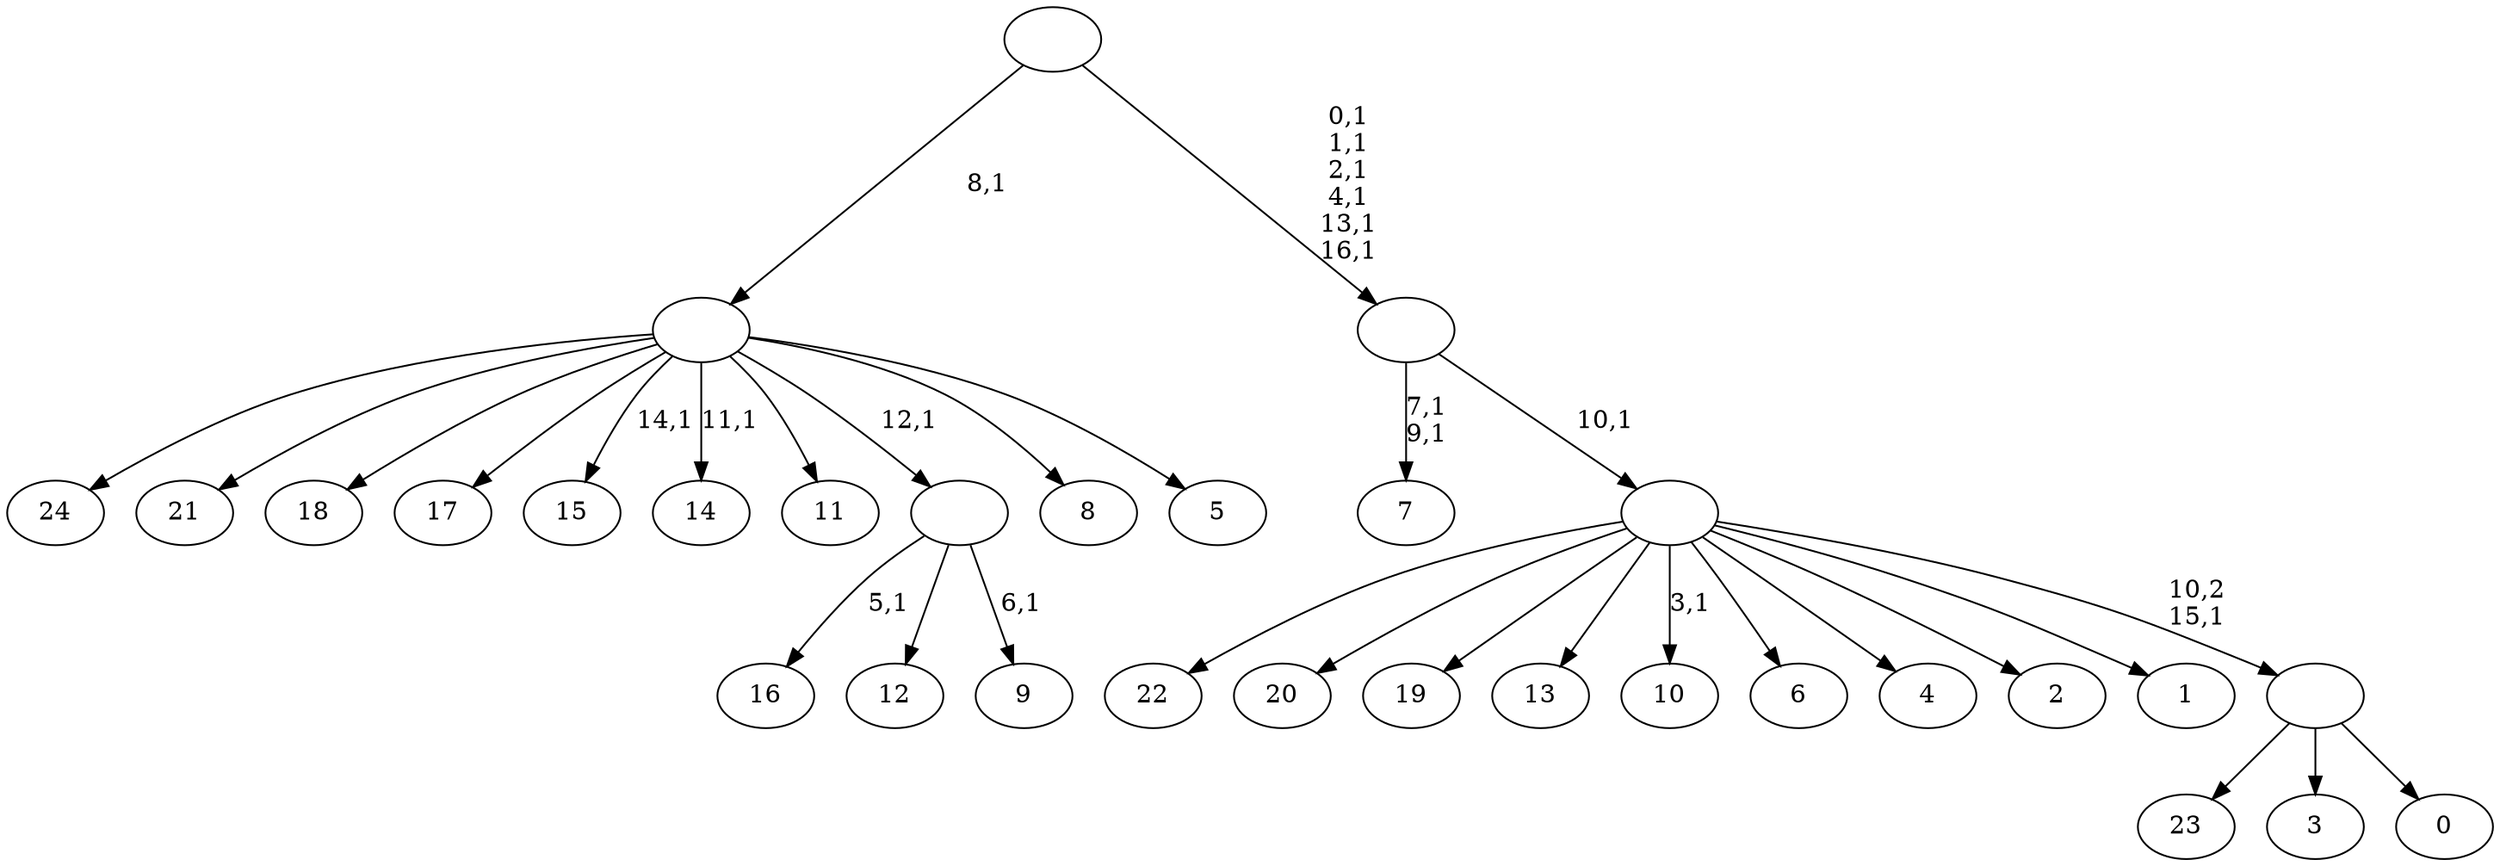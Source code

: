 digraph T {
	42 [label="24"]
	41 [label="23"]
	40 [label="22"]
	39 [label="21"]
	38 [label="20"]
	37 [label="19"]
	36 [label="18"]
	35 [label="17"]
	34 [label="16"]
	32 [label="15"]
	30 [label="14"]
	28 [label="13"]
	27 [label="12"]
	26 [label="11"]
	25 [label="10"]
	23 [label="9"]
	21 [label=""]
	20 [label="8"]
	19 [label="7"]
	16 [label="6"]
	15 [label="5"]
	14 [label=""]
	13 [label="4"]
	12 [label="3"]
	11 [label="2"]
	10 [label="1"]
	9 [label="0"]
	8 [label=""]
	7 [label=""]
	6 [label=""]
	0 [label=""]
	21 -> 23 [label="6,1"]
	21 -> 34 [label="5,1"]
	21 -> 27 [label=""]
	14 -> 30 [label="11,1"]
	14 -> 32 [label="14,1"]
	14 -> 42 [label=""]
	14 -> 39 [label=""]
	14 -> 36 [label=""]
	14 -> 35 [label=""]
	14 -> 26 [label=""]
	14 -> 21 [label="12,1"]
	14 -> 20 [label=""]
	14 -> 15 [label=""]
	8 -> 41 [label=""]
	8 -> 12 [label=""]
	8 -> 9 [label=""]
	7 -> 25 [label="3,1"]
	7 -> 40 [label=""]
	7 -> 38 [label=""]
	7 -> 37 [label=""]
	7 -> 28 [label=""]
	7 -> 16 [label=""]
	7 -> 13 [label=""]
	7 -> 11 [label=""]
	7 -> 10 [label=""]
	7 -> 8 [label="10,2\n15,1"]
	6 -> 19 [label="7,1\n9,1"]
	6 -> 7 [label="10,1"]
	0 -> 6 [label="0,1\n1,1\n2,1\n4,1\n13,1\n16,1"]
	0 -> 14 [label="8,1"]
}
